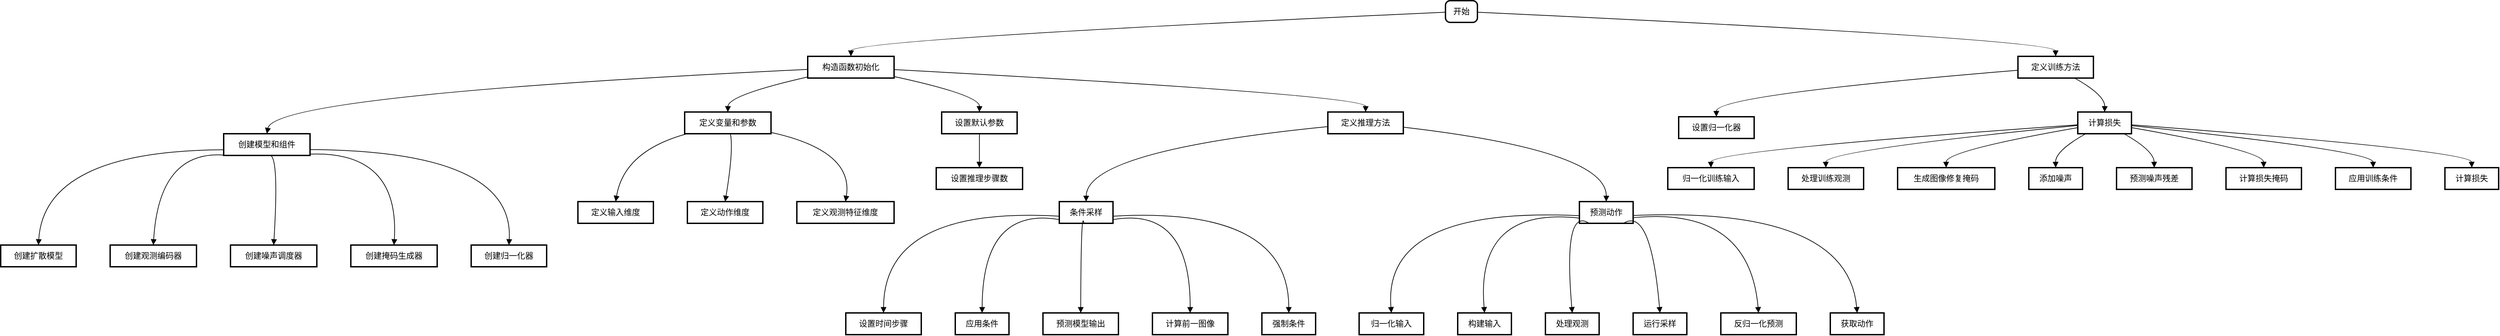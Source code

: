 <mxfile>
    <diagram id="_2aHTlsP0DYjptskWMXI" name="第 1 页">
        <mxGraphModel dx="1682" dy="-65" grid="1" gridSize="10" guides="1" tooltips="1" connect="1" arrows="1" fold="1" page="1" pageScale="1" pageWidth="1169" pageHeight="827" math="0" shadow="0">
            <root>
                <mxCell id="0"/>
                <mxCell id="1" parent="0"/>
                <mxCell id="4" value="开始" style="rounded=1;absoluteArcSize=1;arcSize=14;whiteSpace=wrap;strokeWidth=2;" parent="1" vertex="1">
                    <mxGeometry x="2145" y="995" width="47" height="32" as="geometry"/>
                </mxCell>
                <mxCell id="5" value="构造函数初始化" style="whiteSpace=wrap;strokeWidth=2;" parent="1" vertex="1">
                    <mxGeometry x="1207" y="1077" width="127" height="32" as="geometry"/>
                </mxCell>
                <mxCell id="6" value="定义变量和参数" style="whiteSpace=wrap;strokeWidth=2;" parent="1" vertex="1">
                    <mxGeometry x="1026" y="1159" width="127" height="32" as="geometry"/>
                </mxCell>
                <mxCell id="7" value="创建模型和组件" style="whiteSpace=wrap;strokeWidth=2;" parent="1" vertex="1">
                    <mxGeometry x="348" y="1191" width="127" height="32" as="geometry"/>
                </mxCell>
                <mxCell id="8" value="设置默认参数" style="whiteSpace=wrap;strokeWidth=2;" parent="1" vertex="1">
                    <mxGeometry x="1404" y="1159" width="111" height="32" as="geometry"/>
                </mxCell>
                <mxCell id="9" value="创建扩散模型" style="whiteSpace=wrap;strokeWidth=2;" parent="1" vertex="1">
                    <mxGeometry x="20" y="1355" width="111" height="32" as="geometry"/>
                </mxCell>
                <mxCell id="10" value="创建观测编码器" style="whiteSpace=wrap;strokeWidth=2;" parent="1" vertex="1">
                    <mxGeometry x="181" y="1355" width="127" height="32" as="geometry"/>
                </mxCell>
                <mxCell id="11" value="创建噪声调度器" style="whiteSpace=wrap;strokeWidth=2;" parent="1" vertex="1">
                    <mxGeometry x="358" y="1355" width="127" height="32" as="geometry"/>
                </mxCell>
                <mxCell id="12" value="创建掩码生成器" style="whiteSpace=wrap;strokeWidth=2;" parent="1" vertex="1">
                    <mxGeometry x="535" y="1355" width="127" height="32" as="geometry"/>
                </mxCell>
                <mxCell id="13" value="创建归一化器" style="whiteSpace=wrap;strokeWidth=2;" parent="1" vertex="1">
                    <mxGeometry x="712" y="1355" width="111" height="32" as="geometry"/>
                </mxCell>
                <mxCell id="14" value="定义输入维度" style="whiteSpace=wrap;strokeWidth=2;" parent="1" vertex="1">
                    <mxGeometry x="869" y="1291" width="111" height="32" as="geometry"/>
                </mxCell>
                <mxCell id="15" value="定义动作维度" style="whiteSpace=wrap;strokeWidth=2;" parent="1" vertex="1">
                    <mxGeometry x="1030" y="1291" width="111" height="32" as="geometry"/>
                </mxCell>
                <mxCell id="16" value="定义观测特征维度" style="whiteSpace=wrap;strokeWidth=2;" parent="1" vertex="1">
                    <mxGeometry x="1191" y="1291" width="143" height="32" as="geometry"/>
                </mxCell>
                <mxCell id="17" value="设置推理步骤数" style="whiteSpace=wrap;strokeWidth=2;" parent="1" vertex="1">
                    <mxGeometry x="1396" y="1241" width="127" height="32" as="geometry"/>
                </mxCell>
                <mxCell id="18" value="定义推理方法" style="whiteSpace=wrap;strokeWidth=2;" parent="1" vertex="1">
                    <mxGeometry x="1972" y="1159" width="111" height="32" as="geometry"/>
                </mxCell>
                <mxCell id="19" value="条件采样" style="whiteSpace=wrap;strokeWidth=2;" parent="1" vertex="1">
                    <mxGeometry x="1577" y="1291" width="79" height="32" as="geometry"/>
                </mxCell>
                <mxCell id="20" value="预测动作" style="whiteSpace=wrap;strokeWidth=2;" parent="1" vertex="1">
                    <mxGeometry x="2342" y="1291" width="79" height="32" as="geometry"/>
                </mxCell>
                <mxCell id="21" value="设置时间步骤" style="whiteSpace=wrap;strokeWidth=2;" parent="1" vertex="1">
                    <mxGeometry x="1263" y="1455" width="111" height="32" as="geometry"/>
                </mxCell>
                <mxCell id="22" value="应用条件" style="whiteSpace=wrap;strokeWidth=2;" parent="1" vertex="1">
                    <mxGeometry x="1424" y="1455" width="79" height="32" as="geometry"/>
                </mxCell>
                <mxCell id="23" value="预测模型输出" style="whiteSpace=wrap;strokeWidth=2;" parent="1" vertex="1">
                    <mxGeometry x="1553" y="1455" width="111" height="32" as="geometry"/>
                </mxCell>
                <mxCell id="24" value="计算前一图像" style="whiteSpace=wrap;strokeWidth=2;" parent="1" vertex="1">
                    <mxGeometry x="1714" y="1455" width="111" height="32" as="geometry"/>
                </mxCell>
                <mxCell id="25" value="强制条件" style="whiteSpace=wrap;strokeWidth=2;" parent="1" vertex="1">
                    <mxGeometry x="1875" y="1455" width="79" height="32" as="geometry"/>
                </mxCell>
                <mxCell id="26" value="归一化输入" style="whiteSpace=wrap;strokeWidth=2;" parent="1" vertex="1">
                    <mxGeometry x="2018" y="1455" width="95" height="32" as="geometry"/>
                </mxCell>
                <mxCell id="27" value="构建输入" style="whiteSpace=wrap;strokeWidth=2;" parent="1" vertex="1">
                    <mxGeometry x="2163" y="1455" width="79" height="32" as="geometry"/>
                </mxCell>
                <mxCell id="28" value="处理观测" style="whiteSpace=wrap;strokeWidth=2;" parent="1" vertex="1">
                    <mxGeometry x="2292" y="1455" width="79" height="32" as="geometry"/>
                </mxCell>
                <mxCell id="29" value="运行采样" style="whiteSpace=wrap;strokeWidth=2;" parent="1" vertex="1">
                    <mxGeometry x="2421" y="1455" width="79" height="32" as="geometry"/>
                </mxCell>
                <mxCell id="30" value="反归一化预测" style="whiteSpace=wrap;strokeWidth=2;" parent="1" vertex="1">
                    <mxGeometry x="2550" y="1455" width="111" height="32" as="geometry"/>
                </mxCell>
                <mxCell id="31" value="获取动作" style="whiteSpace=wrap;strokeWidth=2;" parent="1" vertex="1">
                    <mxGeometry x="2711" y="1455" width="79" height="32" as="geometry"/>
                </mxCell>
                <mxCell id="32" value="定义训练方法" style="whiteSpace=wrap;strokeWidth=2;" parent="1" vertex="1">
                    <mxGeometry x="2987" y="1077" width="111" height="32" as="geometry"/>
                </mxCell>
                <mxCell id="33" value="设置归一化器" style="whiteSpace=wrap;strokeWidth=2;" parent="1" vertex="1">
                    <mxGeometry x="2488" y="1166" width="111" height="32" as="geometry"/>
                </mxCell>
                <mxCell id="34" value="计算损失" style="whiteSpace=wrap;strokeWidth=2;" parent="1" vertex="1">
                    <mxGeometry x="3075" y="1159" width="79" height="32" as="geometry"/>
                </mxCell>
                <mxCell id="35" value="归一化训练输入" style="whiteSpace=wrap;strokeWidth=2;" parent="1" vertex="1">
                    <mxGeometry x="2472" y="1241" width="127" height="32" as="geometry"/>
                </mxCell>
                <mxCell id="36" value="处理训练观测" style="whiteSpace=wrap;strokeWidth=2;" parent="1" vertex="1">
                    <mxGeometry x="2649" y="1241" width="111" height="32" as="geometry"/>
                </mxCell>
                <mxCell id="37" value="生成图像修复掩码" style="whiteSpace=wrap;strokeWidth=2;" parent="1" vertex="1">
                    <mxGeometry x="2810" y="1241" width="143" height="32" as="geometry"/>
                </mxCell>
                <mxCell id="38" value="添加噪声" style="whiteSpace=wrap;strokeWidth=2;" parent="1" vertex="1">
                    <mxGeometry x="3003" y="1241" width="79" height="32" as="geometry"/>
                </mxCell>
                <mxCell id="39" value="预测噪声残差" style="whiteSpace=wrap;strokeWidth=2;" parent="1" vertex="1">
                    <mxGeometry x="3132" y="1241" width="111" height="32" as="geometry"/>
                </mxCell>
                <mxCell id="40" value="计算损失掩码" style="whiteSpace=wrap;strokeWidth=2;" parent="1" vertex="1">
                    <mxGeometry x="3293" y="1241" width="111" height="32" as="geometry"/>
                </mxCell>
                <mxCell id="41" value="应用训练条件" style="whiteSpace=wrap;strokeWidth=2;" parent="1" vertex="1">
                    <mxGeometry x="3454" y="1241" width="111" height="32" as="geometry"/>
                </mxCell>
                <mxCell id="42" value="计算损失" style="whiteSpace=wrap;strokeWidth=2;" parent="1" vertex="1">
                    <mxGeometry x="3615" y="1241" width="79" height="32" as="geometry"/>
                </mxCell>
                <mxCell id="43" value="" style="curved=1;startArrow=none;endArrow=block;exitX=0;exitY=0.53;entryX=0.5;entryY=0;rounded=0;" parent="1" source="4" target="5" edge="1">
                    <mxGeometry relative="1" as="geometry">
                        <Array as="points">
                            <mxPoint x="1271" y="1052"/>
                        </Array>
                    </mxGeometry>
                </mxCell>
                <mxCell id="44" value="" style="curved=1;startArrow=none;endArrow=block;exitX=0;exitY=0.95;entryX=0.5;entryY=0;rounded=0;" parent="1" source="5" target="6" edge="1">
                    <mxGeometry relative="1" as="geometry">
                        <Array as="points">
                            <mxPoint x="1090" y="1134"/>
                        </Array>
                    </mxGeometry>
                </mxCell>
                <mxCell id="45" value="" style="curved=1;startArrow=none;endArrow=block;exitX=0;exitY=0.6;entryX=0.5;entryY=0;rounded=0;" parent="1" source="5" target="7" edge="1">
                    <mxGeometry relative="1" as="geometry">
                        <Array as="points">
                            <mxPoint x="422" y="1134"/>
                        </Array>
                    </mxGeometry>
                </mxCell>
                <mxCell id="46" value="" style="curved=1;startArrow=none;endArrow=block;exitX=1;exitY=0.93;entryX=0.5;entryY=0;rounded=0;" parent="1" source="5" target="8" edge="1">
                    <mxGeometry relative="1" as="geometry">
                        <Array as="points">
                            <mxPoint x="1460" y="1134"/>
                        </Array>
                    </mxGeometry>
                </mxCell>
                <mxCell id="47" value="" style="curved=1;startArrow=none;endArrow=block;exitX=0;exitY=0.74;entryX=0.5;entryY=0;rounded=0;" parent="1" source="7" target="9" edge="1">
                    <mxGeometry relative="1" as="geometry">
                        <Array as="points">
                            <mxPoint x="84" y="1216"/>
                        </Array>
                    </mxGeometry>
                </mxCell>
                <mxCell id="48" value="" style="curved=1;startArrow=none;endArrow=block;exitX=0;exitY=0.98;entryX=0.5;entryY=0;rounded=0;" parent="1" source="7" target="10" edge="1">
                    <mxGeometry relative="1" as="geometry">
                        <Array as="points">
                            <mxPoint x="253" y="1216"/>
                        </Array>
                    </mxGeometry>
                </mxCell>
                <mxCell id="49" value="" style="curved=1;startArrow=none;endArrow=block;exitX=0.52;exitY=1;entryX=0.5;entryY=0;rounded=0;" parent="1" source="7" target="11" edge="1">
                    <mxGeometry relative="1" as="geometry">
                        <Array as="points">
                            <mxPoint x="430" y="1216"/>
                        </Array>
                    </mxGeometry>
                </mxCell>
                <mxCell id="50" value="" style="curved=1;startArrow=none;endArrow=block;exitX=1;exitY=0.94;entryX=0.5;entryY=0;rounded=0;" parent="1" source="7" target="12" edge="1">
                    <mxGeometry relative="1" as="geometry">
                        <Array as="points">
                            <mxPoint x="607" y="1216"/>
                        </Array>
                    </mxGeometry>
                </mxCell>
                <mxCell id="51" value="" style="curved=1;startArrow=none;endArrow=block;exitX=1;exitY=0.73;entryX=0.5;entryY=0;rounded=0;" parent="1" source="7" target="13" edge="1">
                    <mxGeometry relative="1" as="geometry">
                        <Array as="points">
                            <mxPoint x="776" y="1216"/>
                        </Array>
                    </mxGeometry>
                </mxCell>
                <mxCell id="52" value="" style="curved=1;startArrow=none;endArrow=block;exitX=0.03;exitY=1;entryX=0.5;entryY=0;rounded=0;" parent="1" source="6" target="14" edge="1">
                    <mxGeometry relative="1" as="geometry">
                        <Array as="points">
                            <mxPoint x="937" y="1216"/>
                        </Array>
                    </mxGeometry>
                </mxCell>
                <mxCell id="53" value="" style="curved=1;startArrow=none;endArrow=block;exitX=0.53;exitY=1;entryX=0.5;entryY=0;rounded=0;" parent="1" source="6" target="15" edge="1">
                    <mxGeometry relative="1" as="geometry">
                        <Array as="points">
                            <mxPoint x="1098" y="1216"/>
                        </Array>
                    </mxGeometry>
                </mxCell>
                <mxCell id="54" value="" style="curved=1;startArrow=none;endArrow=block;exitX=1;exitY=0.94;entryX=0.5;entryY=0;rounded=0;" parent="1" source="6" target="16" edge="1">
                    <mxGeometry relative="1" as="geometry">
                        <Array as="points">
                            <mxPoint x="1275" y="1216"/>
                        </Array>
                    </mxGeometry>
                </mxCell>
                <mxCell id="55" value="" style="curved=1;startArrow=none;endArrow=block;exitX=0.5;exitY=1;entryX=0.5;entryY=0;rounded=0;" parent="1" source="8" target="17" edge="1">
                    <mxGeometry relative="1" as="geometry">
                        <Array as="points"/>
                    </mxGeometry>
                </mxCell>
                <mxCell id="56" value="" style="curved=1;startArrow=none;endArrow=block;exitX=1;exitY=0.61;entryX=0.5;entryY=0;rounded=0;" parent="1" source="5" target="18" edge="1">
                    <mxGeometry relative="1" as="geometry">
                        <Array as="points">
                            <mxPoint x="2028" y="1134"/>
                        </Array>
                    </mxGeometry>
                </mxCell>
                <mxCell id="57" value="" style="curved=1;startArrow=none;endArrow=block;exitX=0;exitY=0.67;entryX=0.5;entryY=0;rounded=0;" parent="1" source="18" target="19" edge="1">
                    <mxGeometry relative="1" as="geometry">
                        <Array as="points">
                            <mxPoint x="1617" y="1216"/>
                        </Array>
                    </mxGeometry>
                </mxCell>
                <mxCell id="58" value="" style="curved=1;startArrow=none;endArrow=block;exitX=1;exitY=0.7;entryX=0.5;entryY=0;rounded=0;" parent="1" source="18" target="20" edge="1">
                    <mxGeometry relative="1" as="geometry">
                        <Array as="points">
                            <mxPoint x="2382" y="1216"/>
                        </Array>
                    </mxGeometry>
                </mxCell>
                <mxCell id="59" value="" style="curved=1;startArrow=none;endArrow=block;exitX=0;exitY=0.67;entryX=0.5;entryY=0;rounded=0;" parent="1" source="19" target="21" edge="1">
                    <mxGeometry relative="1" as="geometry">
                        <Array as="points">
                            <mxPoint x="1319" y="1298"/>
                        </Array>
                    </mxGeometry>
                </mxCell>
                <mxCell id="60" value="" style="curved=1;startArrow=none;endArrow=block;exitX=0;exitY=0.83;entryX=0.5;entryY=0;rounded=0;" parent="1" source="19" target="22" edge="1">
                    <mxGeometry relative="1" as="geometry">
                        <Array as="points">
                            <mxPoint x="1464" y="1298"/>
                        </Array>
                    </mxGeometry>
                </mxCell>
                <mxCell id="61" value="" style="curved=1;startArrow=none;endArrow=block;exitX=0.46;exitY=1;entryX=0.5;entryY=0;rounded=0;" parent="1" source="19" target="23" edge="1">
                    <mxGeometry relative="1" as="geometry">
                        <Array as="points">
                            <mxPoint x="1609" y="1298"/>
                        </Array>
                    </mxGeometry>
                </mxCell>
                <mxCell id="62" value="" style="curved=1;startArrow=none;endArrow=block;exitX=1;exitY=0.83;entryX=0.5;entryY=0;rounded=0;" parent="1" source="19" target="24" edge="1">
                    <mxGeometry relative="1" as="geometry">
                        <Array as="points">
                            <mxPoint x="1770" y="1298"/>
                        </Array>
                    </mxGeometry>
                </mxCell>
                <mxCell id="63" value="" style="curved=1;startArrow=none;endArrow=block;exitX=1;exitY=0.67;entryX=0.5;entryY=0;rounded=0;" parent="1" source="19" target="25" edge="1">
                    <mxGeometry relative="1" as="geometry">
                        <Array as="points">
                            <mxPoint x="1915" y="1298"/>
                        </Array>
                    </mxGeometry>
                </mxCell>
                <mxCell id="64" value="" style="curved=1;startArrow=none;endArrow=block;exitX=0;exitY=0.65;entryX=0.5;entryY=0;rounded=0;" parent="1" source="20" target="26" edge="1">
                    <mxGeometry relative="1" as="geometry">
                        <Array as="points">
                            <mxPoint x="2052" y="1298"/>
                        </Array>
                    </mxGeometry>
                </mxCell>
                <mxCell id="65" value="" style="curved=1;startArrow=none;endArrow=block;exitX=0;exitY=0.76;entryX=0.5;entryY=0;rounded=0;" parent="1" source="20" target="27" edge="1">
                    <mxGeometry relative="1" as="geometry">
                        <Array as="points">
                            <mxPoint x="2189" y="1298"/>
                        </Array>
                    </mxGeometry>
                </mxCell>
                <mxCell id="66" value="" style="curved=1;startArrow=none;endArrow=block;exitX=0.18;exitY=1;entryX=0.5;entryY=0;rounded=0;" parent="1" source="20" target="28" edge="1">
                    <mxGeometry relative="1" as="geometry">
                        <Array as="points">
                            <mxPoint x="2318" y="1298"/>
                        </Array>
                    </mxGeometry>
                </mxCell>
                <mxCell id="67" value="" style="curved=1;startArrow=none;endArrow=block;exitX=0.82;exitY=1;entryX=0.5;entryY=0;rounded=0;" parent="1" source="20" target="29" edge="1">
                    <mxGeometry relative="1" as="geometry">
                        <Array as="points">
                            <mxPoint x="2447" y="1298"/>
                        </Array>
                    </mxGeometry>
                </mxCell>
                <mxCell id="68" value="" style="curved=1;startArrow=none;endArrow=block;exitX=1;exitY=0.74;entryX=0.5;entryY=0;rounded=0;" parent="1" source="20" target="30" edge="1">
                    <mxGeometry relative="1" as="geometry">
                        <Array as="points">
                            <mxPoint x="2592" y="1298"/>
                        </Array>
                    </mxGeometry>
                </mxCell>
                <mxCell id="69" value="" style="curved=1;startArrow=none;endArrow=block;exitX=1;exitY=0.64;entryX=0.5;entryY=0;rounded=0;" parent="1" source="20" target="31" edge="1">
                    <mxGeometry relative="1" as="geometry">
                        <Array as="points">
                            <mxPoint x="2737" y="1298"/>
                        </Array>
                    </mxGeometry>
                </mxCell>
                <mxCell id="70" value="" style="curved=1;startArrow=none;endArrow=block;exitX=1;exitY=0.53;entryX=0.5;entryY=0;rounded=0;" parent="1" source="4" target="32" edge="1">
                    <mxGeometry relative="1" as="geometry">
                        <Array as="points">
                            <mxPoint x="3042" y="1052"/>
                        </Array>
                    </mxGeometry>
                </mxCell>
                <mxCell id="71" value="" style="curved=1;startArrow=none;endArrow=block;exitX=0;exitY=0.64;entryX=0.5;entryY=0;rounded=0;" parent="1" source="32" target="33" edge="1">
                    <mxGeometry relative="1" as="geometry">
                        <Array as="points">
                            <mxPoint x="2543" y="1134"/>
                        </Array>
                    </mxGeometry>
                </mxCell>
                <mxCell id="72" value="" style="curved=1;startArrow=none;endArrow=block;exitX=0.75;exitY=1;entryX=0.5;entryY=0;rounded=0;" parent="1" source="32" target="34" edge="1">
                    <mxGeometry relative="1" as="geometry">
                        <Array as="points">
                            <mxPoint x="3115" y="1134"/>
                        </Array>
                    </mxGeometry>
                </mxCell>
                <mxCell id="73" value="" style="curved=1;startArrow=none;endArrow=block;exitX=0;exitY=0.59;entryX=0.5;entryY=0;rounded=0;" parent="1" source="34" target="35" edge="1">
                    <mxGeometry relative="1" as="geometry">
                        <Array as="points">
                            <mxPoint x="2535" y="1216"/>
                        </Array>
                    </mxGeometry>
                </mxCell>
                <mxCell id="74" value="" style="curved=1;startArrow=none;endArrow=block;exitX=0;exitY=0.62;entryX=0.5;entryY=0;rounded=0;" parent="1" source="34" target="36" edge="1">
                    <mxGeometry relative="1" as="geometry">
                        <Array as="points">
                            <mxPoint x="2704" y="1216"/>
                        </Array>
                    </mxGeometry>
                </mxCell>
                <mxCell id="75" value="" style="curved=1;startArrow=none;endArrow=block;exitX=0;exitY=0.72;entryX=0.5;entryY=0;rounded=0;" parent="1" source="34" target="37" edge="1">
                    <mxGeometry relative="1" as="geometry">
                        <Array as="points">
                            <mxPoint x="2881" y="1216"/>
                        </Array>
                    </mxGeometry>
                </mxCell>
                <mxCell id="76" value="" style="curved=1;startArrow=none;endArrow=block;exitX=0.15;exitY=1;entryX=0.5;entryY=0;rounded=0;" parent="1" source="34" target="38" edge="1">
                    <mxGeometry relative="1" as="geometry">
                        <Array as="points">
                            <mxPoint x="3042" y="1216"/>
                        </Array>
                    </mxGeometry>
                </mxCell>
                <mxCell id="77" value="" style="curved=1;startArrow=none;endArrow=block;exitX=0.86;exitY=1;entryX=0.5;entryY=0;rounded=0;" parent="1" source="34" target="39" edge="1">
                    <mxGeometry relative="1" as="geometry">
                        <Array as="points">
                            <mxPoint x="3187" y="1216"/>
                        </Array>
                    </mxGeometry>
                </mxCell>
                <mxCell id="78" value="" style="curved=1;startArrow=none;endArrow=block;exitX=1;exitY=0.72;entryX=0.5;entryY=0;rounded=0;" parent="1" source="34" target="40" edge="1">
                    <mxGeometry relative="1" as="geometry">
                        <Array as="points">
                            <mxPoint x="3348" y="1216"/>
                        </Array>
                    </mxGeometry>
                </mxCell>
                <mxCell id="79" value="" style="curved=1;startArrow=none;endArrow=block;exitX=1;exitY=0.63;entryX=0.5;entryY=0;rounded=0;" parent="1" source="34" target="41" edge="1">
                    <mxGeometry relative="1" as="geometry">
                        <Array as="points">
                            <mxPoint x="3509" y="1216"/>
                        </Array>
                    </mxGeometry>
                </mxCell>
                <mxCell id="80" value="" style="curved=1;startArrow=none;endArrow=block;exitX=1;exitY=0.59;entryX=0.5;entryY=0;rounded=0;" parent="1" source="34" target="42" edge="1">
                    <mxGeometry relative="1" as="geometry">
                        <Array as="points">
                            <mxPoint x="3654" y="1216"/>
                        </Array>
                    </mxGeometry>
                </mxCell>
            </root>
        </mxGraphModel>
    </diagram>
</mxfile>